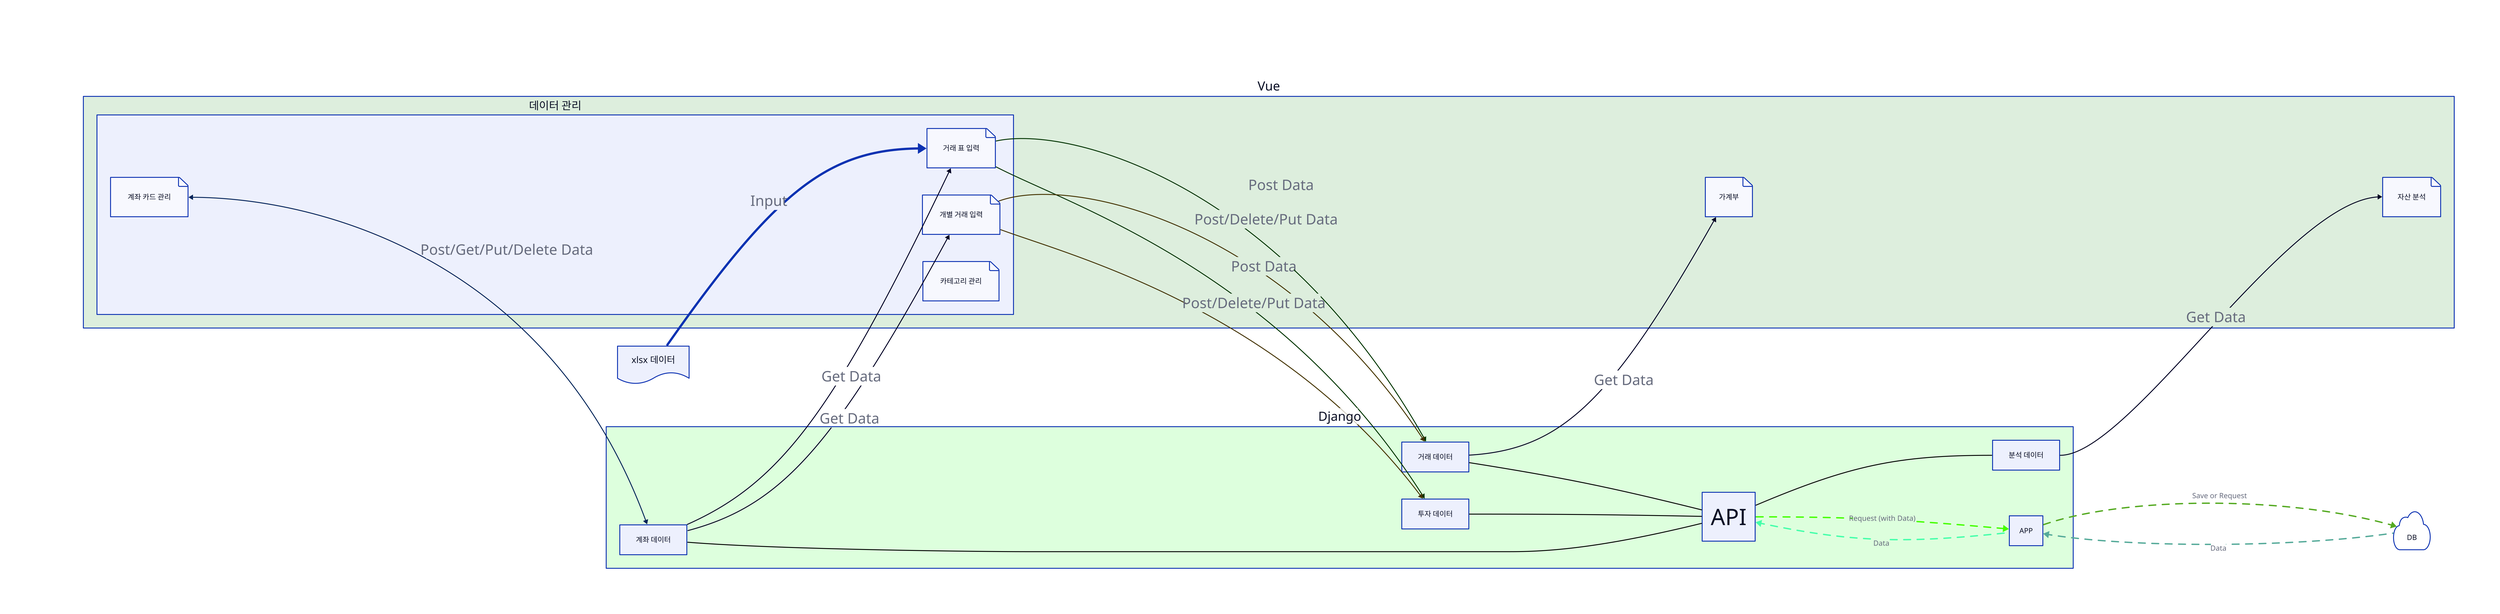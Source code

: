 version: |md
  # __V0.2__
| {near: top-left}
Vue: {
  데이터 관리: {
    계좌 카드 관리.shape: page
    거래 표 입력.shape: page
    개별 거래 입력.shape: page
    카테고리 관리.shape: page
  }
  가계부.shape: page # 연 월 주간 보기
  자산 분석.shape: page
  style: {
    fill: '#DDEEDD'
  }
}
Django: {
  API
  API.style.font-size: 50
  APP
  계좌 데이터
  거래 데이터
  투자 데이터
  분석 데이터
  API -> APP: Request (with Data) {
    style: {
      animated: true
      stroke: '#44FF00'
      stroke-width: 3
    }
  }
  API <- APP: Data {
    style: {
      animated: true
      stroke: '#44FFAA'
      stroke-width: 3
    }
  }
  style: {
    fill: '#DDFFDD'
  }
  거래 데이터 -- API -- 계좌 데이터: {
    style: {
      stroke: '#000000'
    }
  }
  투자 데이터 -- API -- 분석 데이터: {
    style: {
      stroke: '#000000'
    }
  }
}
DB
DB.shape: Cloud
xlsx 데이터.shape: Document
xlsx 데이터.style.bold: true
xlsx 데이터.style.font-size: 20
direction: right
Django.APP -> DB: Save or Request {
  style.animated: true
  style.stroke: '#55AA22'
  style.stroke-width: 3
}
Django.APP <- DB: Data {
  style.animated: true
  style.stroke: '#55AA99'
  style.stroke-width: 3
}

xlsx 데이터 -> VUE.데이터 관리.거래 표 입력: Input {
  style: {
    stroke-width: 5
    font-size: 32
  }
}
Django.투자 데이터 <- VUE.데이터 관리.거래 표 입력 -> Django.거래 데이터: Post Data {
  style: {
    font-size: 32
    bold: true
    stroke: '#003300'
  }
}
Django.투자 데이터 <- VUE.데이터 관리.개별 거래 입력 -> Django.거래 데이터: Post/Delete/Put Data {
  style: {
    font-size: 32
    bold: true
    stroke: '#443300'
  }
}
VUE.데이터 관리.계좌 카드 관리 <-> Django.계좌 데이터: Post/Get/Put/Delete Data {
  style: {
    font-size: 32
    bold: true
    stroke: '#032358'
  }
}
VUE.데이터 관리.거래 표 입력 <- Django.계좌 데이터 -> VUE.데이터 관리.개별 거래 입력: Get Data {
  style: {
    font-size: 32
    bold: true
    stroke: '#000022'
  }
}
Django.거래 데이터 -> VUE.가계부: Get Data {
  style: {
    font-size: 32
    bold: true
    stroke: '#000022'
  }
}
Django.분석 데이터 -> VUE.자산 분석: Get Data {
  style: {
    font-size: 32
    bold: true
    stroke: '#000022'
  }
}
